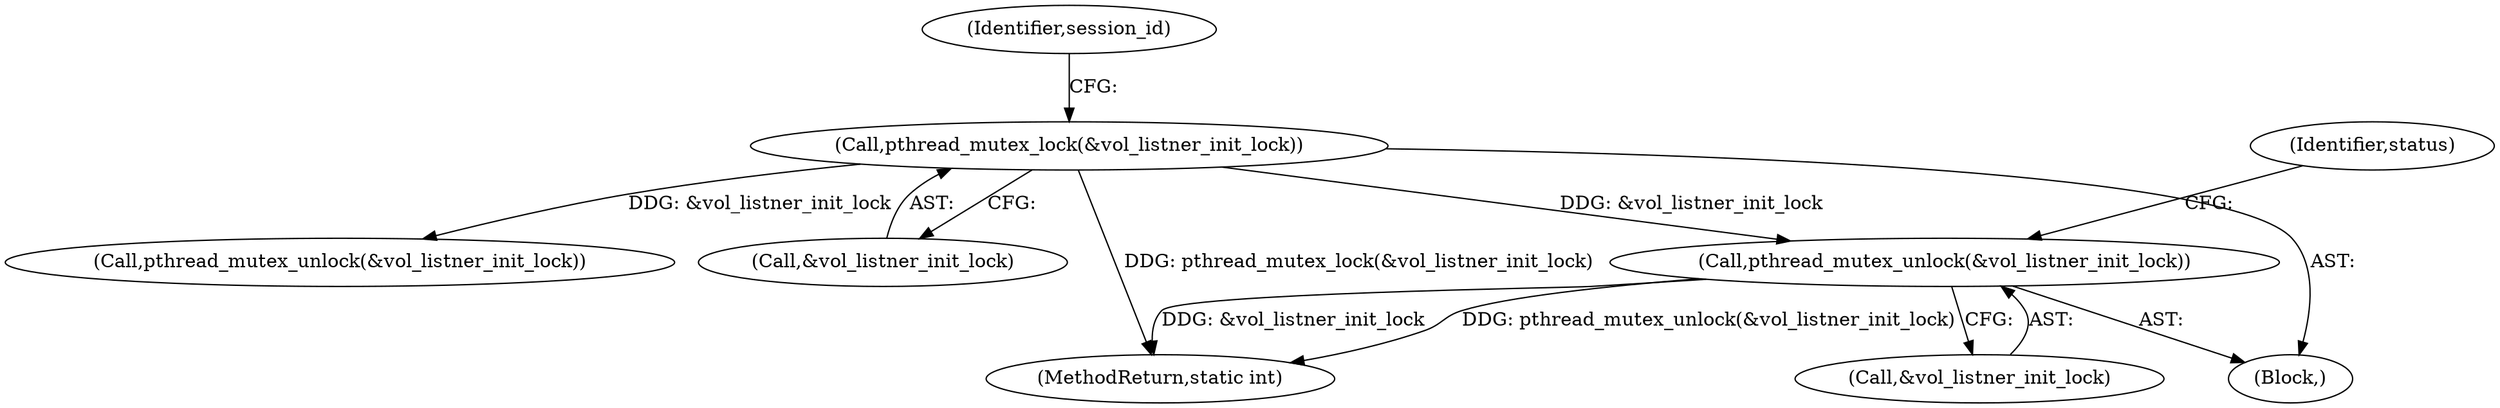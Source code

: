 digraph "0_Android_ebbb82365172337c6c250c6cac4e326970a9e351@API" {
"1000249" [label="(Call,pthread_mutex_unlock(&vol_listner_init_lock))"];
"1000142" [label="(Call,pthread_mutex_lock(&vol_listner_init_lock))"];
"1000224" [label="(Call,pthread_mutex_unlock(&vol_listner_init_lock))"];
"1000143" [label="(Call,&vol_listner_init_lock)"];
"1000254" [label="(MethodReturn,static int)"];
"1000250" [label="(Call,&vol_listner_init_lock)"];
"1000249" [label="(Call,pthread_mutex_unlock(&vol_listner_init_lock))"];
"1000102" [label="(Block,)"];
"1000253" [label="(Identifier,status)"];
"1000142" [label="(Call,pthread_mutex_lock(&vol_listner_init_lock))"];
"1000146" [label="(Identifier,session_id)"];
"1000249" -> "1000102"  [label="AST: "];
"1000249" -> "1000250"  [label="CFG: "];
"1000250" -> "1000249"  [label="AST: "];
"1000253" -> "1000249"  [label="CFG: "];
"1000249" -> "1000254"  [label="DDG: &vol_listner_init_lock"];
"1000249" -> "1000254"  [label="DDG: pthread_mutex_unlock(&vol_listner_init_lock)"];
"1000142" -> "1000249"  [label="DDG: &vol_listner_init_lock"];
"1000142" -> "1000102"  [label="AST: "];
"1000142" -> "1000143"  [label="CFG: "];
"1000143" -> "1000142"  [label="AST: "];
"1000146" -> "1000142"  [label="CFG: "];
"1000142" -> "1000254"  [label="DDG: pthread_mutex_lock(&vol_listner_init_lock)"];
"1000142" -> "1000224"  [label="DDG: &vol_listner_init_lock"];
}
